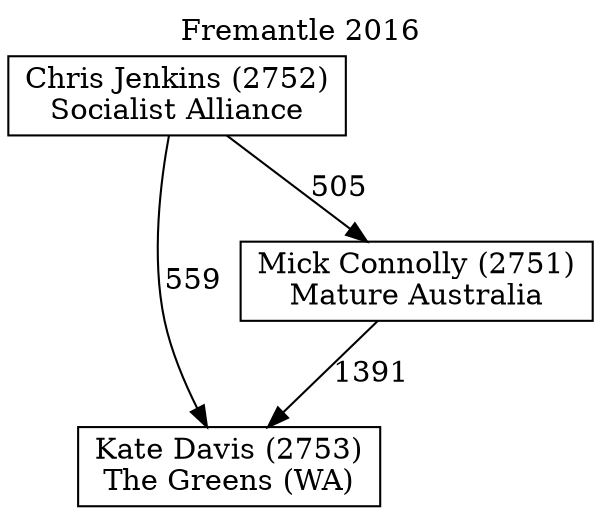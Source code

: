 // House preference flow
digraph "Kate Davis (2753)_Fremantle_2016" {
	graph [label="Fremantle 2016" labelloc=t mclimit=10]
	node [shape=box]
	"Kate Davis (2753)" [label="Kate Davis (2753)
The Greens (WA)"]
	"Mick Connolly (2751)" [label="Mick Connolly (2751)
Mature Australia"]
	"Chris Jenkins (2752)" [label="Chris Jenkins (2752)
Socialist Alliance"]
	"Chris Jenkins (2752)" -> "Mick Connolly (2751)" [label=505]
	"Mick Connolly (2751)" -> "Kate Davis (2753)" [label=1391]
	"Chris Jenkins (2752)" -> "Kate Davis (2753)" [label=559]
}
